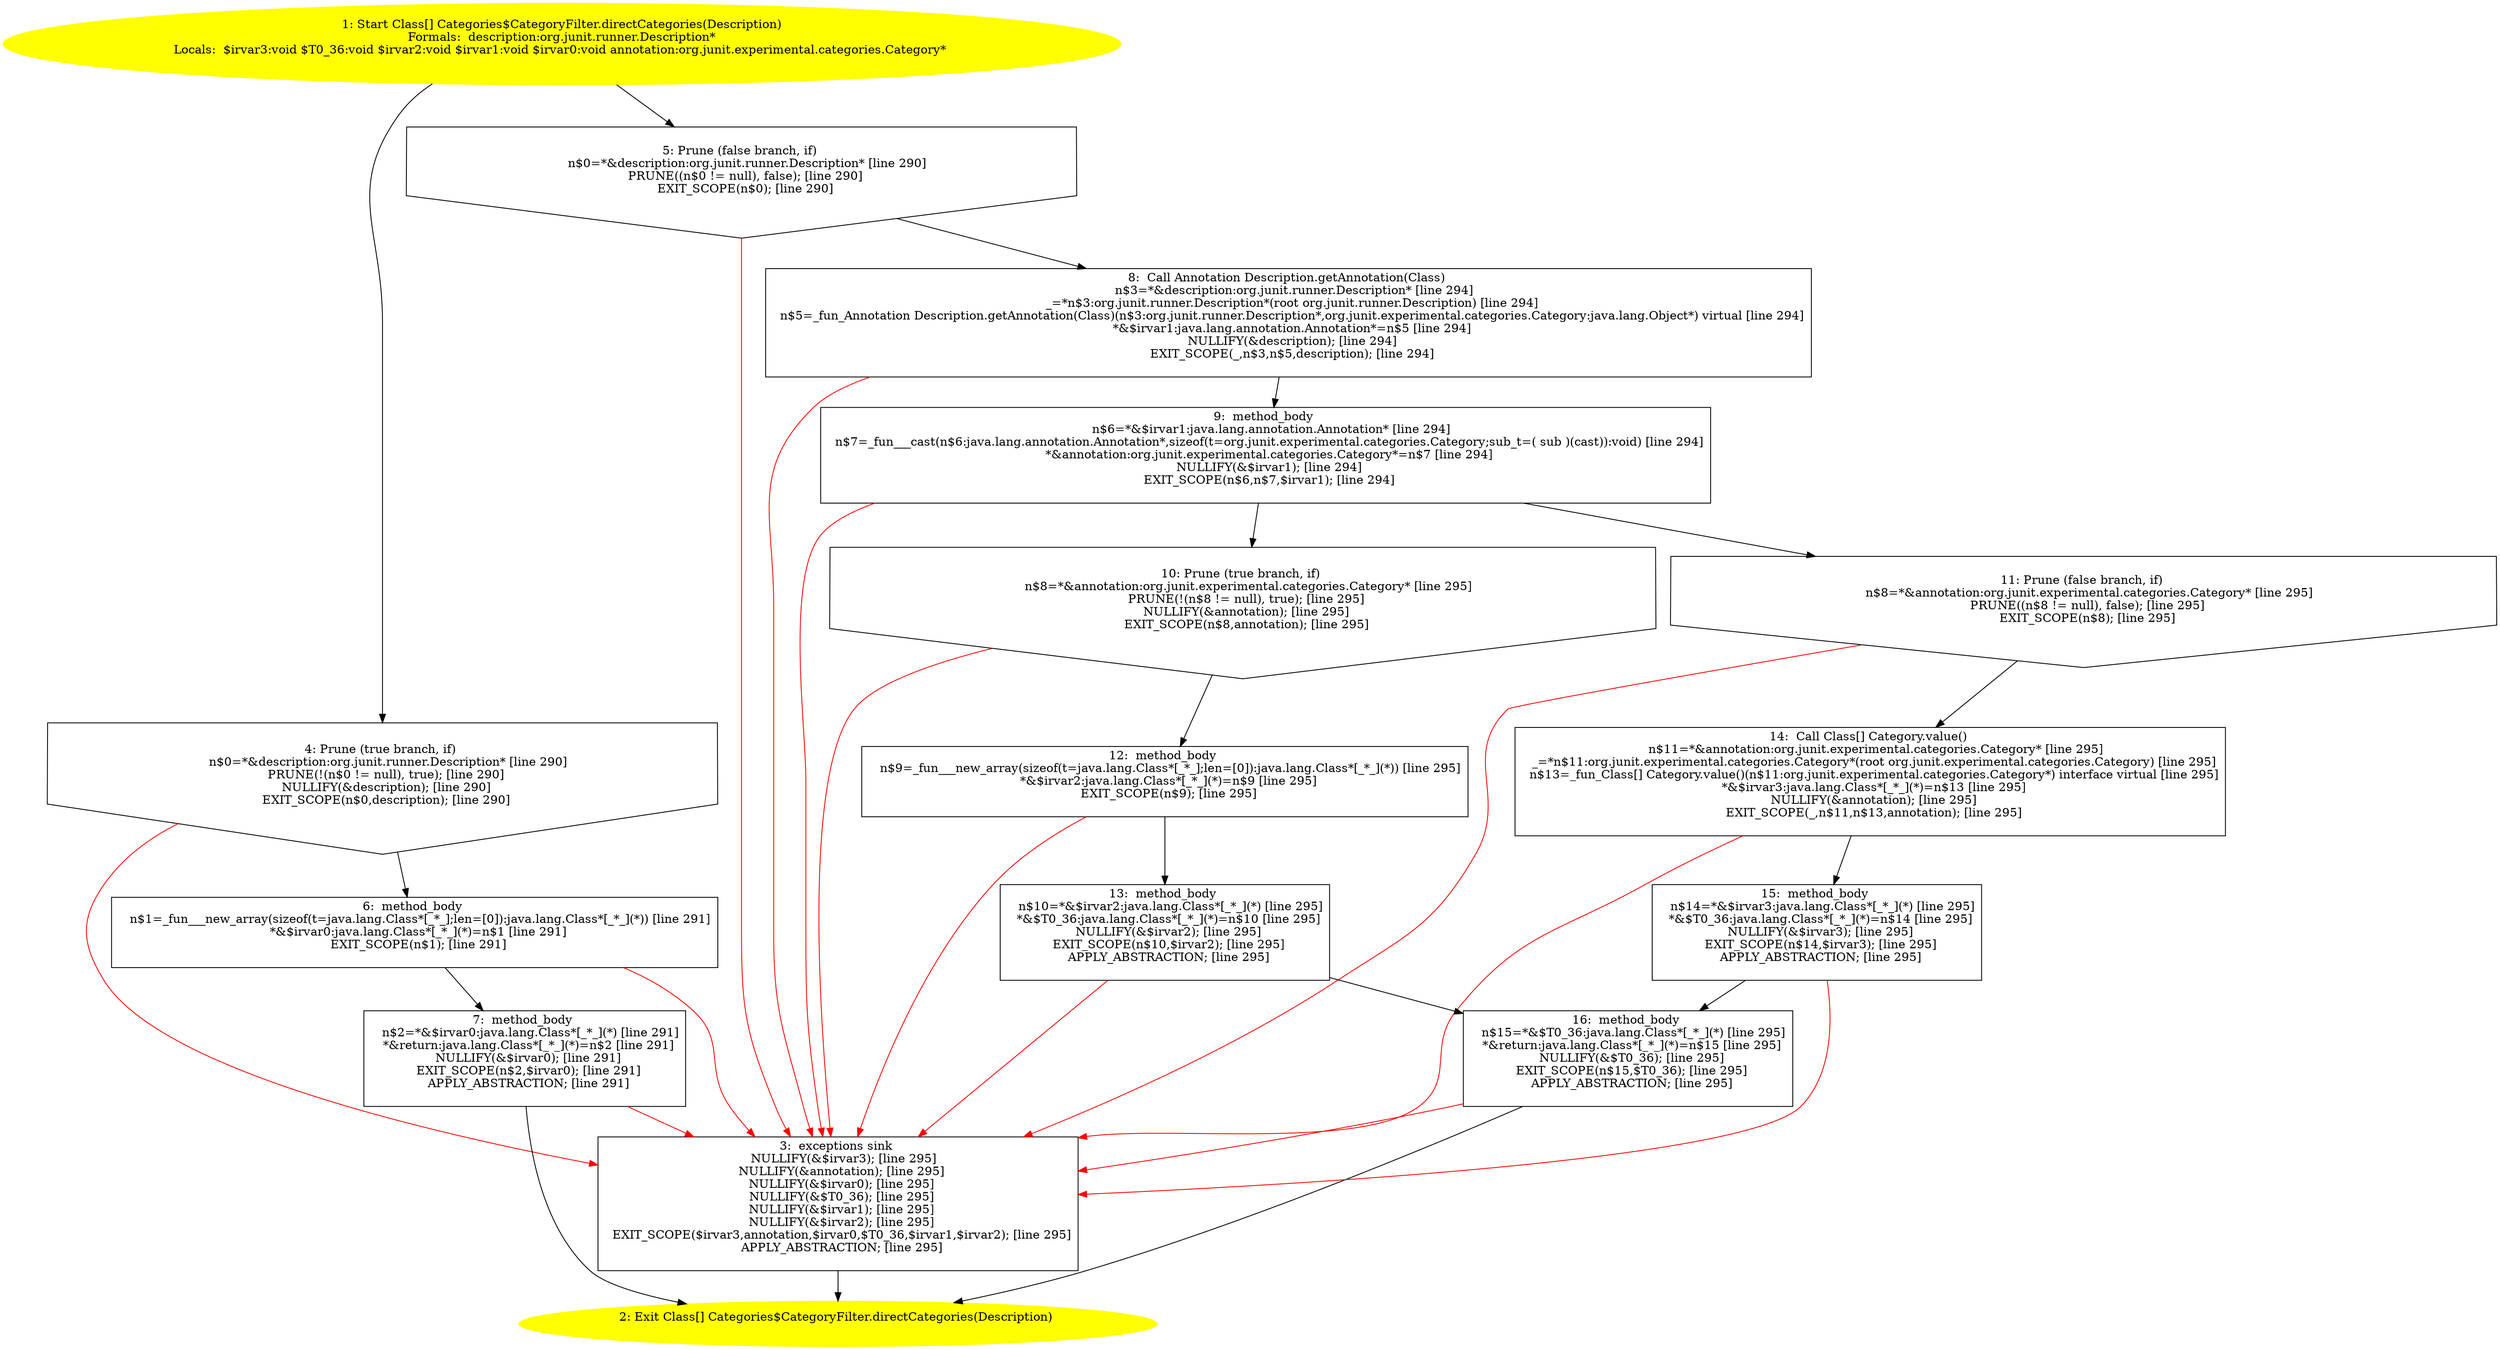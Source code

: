 /* @generated */
digraph cfg {
"org.junit.experimental.categories.Categories$CategoryFilter.directCategories(org.junit.runner.Descri.3971c4600c2214beccfb0a5338ba4d53_1" [label="1: Start Class[] Categories$CategoryFilter.directCategories(Description)\nFormals:  description:org.junit.runner.Description*\nLocals:  $irvar3:void $T0_36:void $irvar2:void $irvar1:void $irvar0:void annotation:org.junit.experimental.categories.Category* \n  " color=yellow style=filled]
	

	 "org.junit.experimental.categories.Categories$CategoryFilter.directCategories(org.junit.runner.Descri.3971c4600c2214beccfb0a5338ba4d53_1" -> "org.junit.experimental.categories.Categories$CategoryFilter.directCategories(org.junit.runner.Descri.3971c4600c2214beccfb0a5338ba4d53_4" ;
	 "org.junit.experimental.categories.Categories$CategoryFilter.directCategories(org.junit.runner.Descri.3971c4600c2214beccfb0a5338ba4d53_1" -> "org.junit.experimental.categories.Categories$CategoryFilter.directCategories(org.junit.runner.Descri.3971c4600c2214beccfb0a5338ba4d53_5" ;
"org.junit.experimental.categories.Categories$CategoryFilter.directCategories(org.junit.runner.Descri.3971c4600c2214beccfb0a5338ba4d53_2" [label="2: Exit Class[] Categories$CategoryFilter.directCategories(Description) \n  " color=yellow style=filled]
	

"org.junit.experimental.categories.Categories$CategoryFilter.directCategories(org.junit.runner.Descri.3971c4600c2214beccfb0a5338ba4d53_3" [label="3:  exceptions sink \n   NULLIFY(&$irvar3); [line 295]\n  NULLIFY(&annotation); [line 295]\n  NULLIFY(&$irvar0); [line 295]\n  NULLIFY(&$T0_36); [line 295]\n  NULLIFY(&$irvar1); [line 295]\n  NULLIFY(&$irvar2); [line 295]\n  EXIT_SCOPE($irvar3,annotation,$irvar0,$T0_36,$irvar1,$irvar2); [line 295]\n  APPLY_ABSTRACTION; [line 295]\n " shape="box"]
	

	 "org.junit.experimental.categories.Categories$CategoryFilter.directCategories(org.junit.runner.Descri.3971c4600c2214beccfb0a5338ba4d53_3" -> "org.junit.experimental.categories.Categories$CategoryFilter.directCategories(org.junit.runner.Descri.3971c4600c2214beccfb0a5338ba4d53_2" ;
"org.junit.experimental.categories.Categories$CategoryFilter.directCategories(org.junit.runner.Descri.3971c4600c2214beccfb0a5338ba4d53_4" [label="4: Prune (true branch, if) \n   n$0=*&description:org.junit.runner.Description* [line 290]\n  PRUNE(!(n$0 != null), true); [line 290]\n  NULLIFY(&description); [line 290]\n  EXIT_SCOPE(n$0,description); [line 290]\n " shape="invhouse"]
	

	 "org.junit.experimental.categories.Categories$CategoryFilter.directCategories(org.junit.runner.Descri.3971c4600c2214beccfb0a5338ba4d53_4" -> "org.junit.experimental.categories.Categories$CategoryFilter.directCategories(org.junit.runner.Descri.3971c4600c2214beccfb0a5338ba4d53_6" ;
	 "org.junit.experimental.categories.Categories$CategoryFilter.directCategories(org.junit.runner.Descri.3971c4600c2214beccfb0a5338ba4d53_4" -> "org.junit.experimental.categories.Categories$CategoryFilter.directCategories(org.junit.runner.Descri.3971c4600c2214beccfb0a5338ba4d53_3" [color="red" ];
"org.junit.experimental.categories.Categories$CategoryFilter.directCategories(org.junit.runner.Descri.3971c4600c2214beccfb0a5338ba4d53_5" [label="5: Prune (false branch, if) \n   n$0=*&description:org.junit.runner.Description* [line 290]\n  PRUNE((n$0 != null), false); [line 290]\n  EXIT_SCOPE(n$0); [line 290]\n " shape="invhouse"]
	

	 "org.junit.experimental.categories.Categories$CategoryFilter.directCategories(org.junit.runner.Descri.3971c4600c2214beccfb0a5338ba4d53_5" -> "org.junit.experimental.categories.Categories$CategoryFilter.directCategories(org.junit.runner.Descri.3971c4600c2214beccfb0a5338ba4d53_8" ;
	 "org.junit.experimental.categories.Categories$CategoryFilter.directCategories(org.junit.runner.Descri.3971c4600c2214beccfb0a5338ba4d53_5" -> "org.junit.experimental.categories.Categories$CategoryFilter.directCategories(org.junit.runner.Descri.3971c4600c2214beccfb0a5338ba4d53_3" [color="red" ];
"org.junit.experimental.categories.Categories$CategoryFilter.directCategories(org.junit.runner.Descri.3971c4600c2214beccfb0a5338ba4d53_6" [label="6:  method_body \n   n$1=_fun___new_array(sizeof(t=java.lang.Class*[_*_];len=[0]):java.lang.Class*[_*_](*)) [line 291]\n  *&$irvar0:java.lang.Class*[_*_](*)=n$1 [line 291]\n  EXIT_SCOPE(n$1); [line 291]\n " shape="box"]
	

	 "org.junit.experimental.categories.Categories$CategoryFilter.directCategories(org.junit.runner.Descri.3971c4600c2214beccfb0a5338ba4d53_6" -> "org.junit.experimental.categories.Categories$CategoryFilter.directCategories(org.junit.runner.Descri.3971c4600c2214beccfb0a5338ba4d53_7" ;
	 "org.junit.experimental.categories.Categories$CategoryFilter.directCategories(org.junit.runner.Descri.3971c4600c2214beccfb0a5338ba4d53_6" -> "org.junit.experimental.categories.Categories$CategoryFilter.directCategories(org.junit.runner.Descri.3971c4600c2214beccfb0a5338ba4d53_3" [color="red" ];
"org.junit.experimental.categories.Categories$CategoryFilter.directCategories(org.junit.runner.Descri.3971c4600c2214beccfb0a5338ba4d53_7" [label="7:  method_body \n   n$2=*&$irvar0:java.lang.Class*[_*_](*) [line 291]\n  *&return:java.lang.Class*[_*_](*)=n$2 [line 291]\n  NULLIFY(&$irvar0); [line 291]\n  EXIT_SCOPE(n$2,$irvar0); [line 291]\n  APPLY_ABSTRACTION; [line 291]\n " shape="box"]
	

	 "org.junit.experimental.categories.Categories$CategoryFilter.directCategories(org.junit.runner.Descri.3971c4600c2214beccfb0a5338ba4d53_7" -> "org.junit.experimental.categories.Categories$CategoryFilter.directCategories(org.junit.runner.Descri.3971c4600c2214beccfb0a5338ba4d53_2" ;
	 "org.junit.experimental.categories.Categories$CategoryFilter.directCategories(org.junit.runner.Descri.3971c4600c2214beccfb0a5338ba4d53_7" -> "org.junit.experimental.categories.Categories$CategoryFilter.directCategories(org.junit.runner.Descri.3971c4600c2214beccfb0a5338ba4d53_3" [color="red" ];
"org.junit.experimental.categories.Categories$CategoryFilter.directCategories(org.junit.runner.Descri.3971c4600c2214beccfb0a5338ba4d53_8" [label="8:  Call Annotation Description.getAnnotation(Class) \n   n$3=*&description:org.junit.runner.Description* [line 294]\n  _=*n$3:org.junit.runner.Description*(root org.junit.runner.Description) [line 294]\n  n$5=_fun_Annotation Description.getAnnotation(Class)(n$3:org.junit.runner.Description*,org.junit.experimental.categories.Category:java.lang.Object*) virtual [line 294]\n  *&$irvar1:java.lang.annotation.Annotation*=n$5 [line 294]\n  NULLIFY(&description); [line 294]\n  EXIT_SCOPE(_,n$3,n$5,description); [line 294]\n " shape="box"]
	

	 "org.junit.experimental.categories.Categories$CategoryFilter.directCategories(org.junit.runner.Descri.3971c4600c2214beccfb0a5338ba4d53_8" -> "org.junit.experimental.categories.Categories$CategoryFilter.directCategories(org.junit.runner.Descri.3971c4600c2214beccfb0a5338ba4d53_9" ;
	 "org.junit.experimental.categories.Categories$CategoryFilter.directCategories(org.junit.runner.Descri.3971c4600c2214beccfb0a5338ba4d53_8" -> "org.junit.experimental.categories.Categories$CategoryFilter.directCategories(org.junit.runner.Descri.3971c4600c2214beccfb0a5338ba4d53_3" [color="red" ];
"org.junit.experimental.categories.Categories$CategoryFilter.directCategories(org.junit.runner.Descri.3971c4600c2214beccfb0a5338ba4d53_9" [label="9:  method_body \n   n$6=*&$irvar1:java.lang.annotation.Annotation* [line 294]\n  n$7=_fun___cast(n$6:java.lang.annotation.Annotation*,sizeof(t=org.junit.experimental.categories.Category;sub_t=( sub )(cast)):void) [line 294]\n  *&annotation:org.junit.experimental.categories.Category*=n$7 [line 294]\n  NULLIFY(&$irvar1); [line 294]\n  EXIT_SCOPE(n$6,n$7,$irvar1); [line 294]\n " shape="box"]
	

	 "org.junit.experimental.categories.Categories$CategoryFilter.directCategories(org.junit.runner.Descri.3971c4600c2214beccfb0a5338ba4d53_9" -> "org.junit.experimental.categories.Categories$CategoryFilter.directCategories(org.junit.runner.Descri.3971c4600c2214beccfb0a5338ba4d53_10" ;
	 "org.junit.experimental.categories.Categories$CategoryFilter.directCategories(org.junit.runner.Descri.3971c4600c2214beccfb0a5338ba4d53_9" -> "org.junit.experimental.categories.Categories$CategoryFilter.directCategories(org.junit.runner.Descri.3971c4600c2214beccfb0a5338ba4d53_11" ;
	 "org.junit.experimental.categories.Categories$CategoryFilter.directCategories(org.junit.runner.Descri.3971c4600c2214beccfb0a5338ba4d53_9" -> "org.junit.experimental.categories.Categories$CategoryFilter.directCategories(org.junit.runner.Descri.3971c4600c2214beccfb0a5338ba4d53_3" [color="red" ];
"org.junit.experimental.categories.Categories$CategoryFilter.directCategories(org.junit.runner.Descri.3971c4600c2214beccfb0a5338ba4d53_10" [label="10: Prune (true branch, if) \n   n$8=*&annotation:org.junit.experimental.categories.Category* [line 295]\n  PRUNE(!(n$8 != null), true); [line 295]\n  NULLIFY(&annotation); [line 295]\n  EXIT_SCOPE(n$8,annotation); [line 295]\n " shape="invhouse"]
	

	 "org.junit.experimental.categories.Categories$CategoryFilter.directCategories(org.junit.runner.Descri.3971c4600c2214beccfb0a5338ba4d53_10" -> "org.junit.experimental.categories.Categories$CategoryFilter.directCategories(org.junit.runner.Descri.3971c4600c2214beccfb0a5338ba4d53_12" ;
	 "org.junit.experimental.categories.Categories$CategoryFilter.directCategories(org.junit.runner.Descri.3971c4600c2214beccfb0a5338ba4d53_10" -> "org.junit.experimental.categories.Categories$CategoryFilter.directCategories(org.junit.runner.Descri.3971c4600c2214beccfb0a5338ba4d53_3" [color="red" ];
"org.junit.experimental.categories.Categories$CategoryFilter.directCategories(org.junit.runner.Descri.3971c4600c2214beccfb0a5338ba4d53_11" [label="11: Prune (false branch, if) \n   n$8=*&annotation:org.junit.experimental.categories.Category* [line 295]\n  PRUNE((n$8 != null), false); [line 295]\n  EXIT_SCOPE(n$8); [line 295]\n " shape="invhouse"]
	

	 "org.junit.experimental.categories.Categories$CategoryFilter.directCategories(org.junit.runner.Descri.3971c4600c2214beccfb0a5338ba4d53_11" -> "org.junit.experimental.categories.Categories$CategoryFilter.directCategories(org.junit.runner.Descri.3971c4600c2214beccfb0a5338ba4d53_14" ;
	 "org.junit.experimental.categories.Categories$CategoryFilter.directCategories(org.junit.runner.Descri.3971c4600c2214beccfb0a5338ba4d53_11" -> "org.junit.experimental.categories.Categories$CategoryFilter.directCategories(org.junit.runner.Descri.3971c4600c2214beccfb0a5338ba4d53_3" [color="red" ];
"org.junit.experimental.categories.Categories$CategoryFilter.directCategories(org.junit.runner.Descri.3971c4600c2214beccfb0a5338ba4d53_12" [label="12:  method_body \n   n$9=_fun___new_array(sizeof(t=java.lang.Class*[_*_];len=[0]):java.lang.Class*[_*_](*)) [line 295]\n  *&$irvar2:java.lang.Class*[_*_](*)=n$9 [line 295]\n  EXIT_SCOPE(n$9); [line 295]\n " shape="box"]
	

	 "org.junit.experimental.categories.Categories$CategoryFilter.directCategories(org.junit.runner.Descri.3971c4600c2214beccfb0a5338ba4d53_12" -> "org.junit.experimental.categories.Categories$CategoryFilter.directCategories(org.junit.runner.Descri.3971c4600c2214beccfb0a5338ba4d53_13" ;
	 "org.junit.experimental.categories.Categories$CategoryFilter.directCategories(org.junit.runner.Descri.3971c4600c2214beccfb0a5338ba4d53_12" -> "org.junit.experimental.categories.Categories$CategoryFilter.directCategories(org.junit.runner.Descri.3971c4600c2214beccfb0a5338ba4d53_3" [color="red" ];
"org.junit.experimental.categories.Categories$CategoryFilter.directCategories(org.junit.runner.Descri.3971c4600c2214beccfb0a5338ba4d53_13" [label="13:  method_body \n   n$10=*&$irvar2:java.lang.Class*[_*_](*) [line 295]\n  *&$T0_36:java.lang.Class*[_*_](*)=n$10 [line 295]\n  NULLIFY(&$irvar2); [line 295]\n  EXIT_SCOPE(n$10,$irvar2); [line 295]\n  APPLY_ABSTRACTION; [line 295]\n " shape="box"]
	

	 "org.junit.experimental.categories.Categories$CategoryFilter.directCategories(org.junit.runner.Descri.3971c4600c2214beccfb0a5338ba4d53_13" -> "org.junit.experimental.categories.Categories$CategoryFilter.directCategories(org.junit.runner.Descri.3971c4600c2214beccfb0a5338ba4d53_16" ;
	 "org.junit.experimental.categories.Categories$CategoryFilter.directCategories(org.junit.runner.Descri.3971c4600c2214beccfb0a5338ba4d53_13" -> "org.junit.experimental.categories.Categories$CategoryFilter.directCategories(org.junit.runner.Descri.3971c4600c2214beccfb0a5338ba4d53_3" [color="red" ];
"org.junit.experimental.categories.Categories$CategoryFilter.directCategories(org.junit.runner.Descri.3971c4600c2214beccfb0a5338ba4d53_14" [label="14:  Call Class[] Category.value() \n   n$11=*&annotation:org.junit.experimental.categories.Category* [line 295]\n  _=*n$11:org.junit.experimental.categories.Category*(root org.junit.experimental.categories.Category) [line 295]\n  n$13=_fun_Class[] Category.value()(n$11:org.junit.experimental.categories.Category*) interface virtual [line 295]\n  *&$irvar3:java.lang.Class*[_*_](*)=n$13 [line 295]\n  NULLIFY(&annotation); [line 295]\n  EXIT_SCOPE(_,n$11,n$13,annotation); [line 295]\n " shape="box"]
	

	 "org.junit.experimental.categories.Categories$CategoryFilter.directCategories(org.junit.runner.Descri.3971c4600c2214beccfb0a5338ba4d53_14" -> "org.junit.experimental.categories.Categories$CategoryFilter.directCategories(org.junit.runner.Descri.3971c4600c2214beccfb0a5338ba4d53_15" ;
	 "org.junit.experimental.categories.Categories$CategoryFilter.directCategories(org.junit.runner.Descri.3971c4600c2214beccfb0a5338ba4d53_14" -> "org.junit.experimental.categories.Categories$CategoryFilter.directCategories(org.junit.runner.Descri.3971c4600c2214beccfb0a5338ba4d53_3" [color="red" ];
"org.junit.experimental.categories.Categories$CategoryFilter.directCategories(org.junit.runner.Descri.3971c4600c2214beccfb0a5338ba4d53_15" [label="15:  method_body \n   n$14=*&$irvar3:java.lang.Class*[_*_](*) [line 295]\n  *&$T0_36:java.lang.Class*[_*_](*)=n$14 [line 295]\n  NULLIFY(&$irvar3); [line 295]\n  EXIT_SCOPE(n$14,$irvar3); [line 295]\n  APPLY_ABSTRACTION; [line 295]\n " shape="box"]
	

	 "org.junit.experimental.categories.Categories$CategoryFilter.directCategories(org.junit.runner.Descri.3971c4600c2214beccfb0a5338ba4d53_15" -> "org.junit.experimental.categories.Categories$CategoryFilter.directCategories(org.junit.runner.Descri.3971c4600c2214beccfb0a5338ba4d53_16" ;
	 "org.junit.experimental.categories.Categories$CategoryFilter.directCategories(org.junit.runner.Descri.3971c4600c2214beccfb0a5338ba4d53_15" -> "org.junit.experimental.categories.Categories$CategoryFilter.directCategories(org.junit.runner.Descri.3971c4600c2214beccfb0a5338ba4d53_3" [color="red" ];
"org.junit.experimental.categories.Categories$CategoryFilter.directCategories(org.junit.runner.Descri.3971c4600c2214beccfb0a5338ba4d53_16" [label="16:  method_body \n   n$15=*&$T0_36:java.lang.Class*[_*_](*) [line 295]\n  *&return:java.lang.Class*[_*_](*)=n$15 [line 295]\n  NULLIFY(&$T0_36); [line 295]\n  EXIT_SCOPE(n$15,$T0_36); [line 295]\n  APPLY_ABSTRACTION; [line 295]\n " shape="box"]
	

	 "org.junit.experimental.categories.Categories$CategoryFilter.directCategories(org.junit.runner.Descri.3971c4600c2214beccfb0a5338ba4d53_16" -> "org.junit.experimental.categories.Categories$CategoryFilter.directCategories(org.junit.runner.Descri.3971c4600c2214beccfb0a5338ba4d53_2" ;
	 "org.junit.experimental.categories.Categories$CategoryFilter.directCategories(org.junit.runner.Descri.3971c4600c2214beccfb0a5338ba4d53_16" -> "org.junit.experimental.categories.Categories$CategoryFilter.directCategories(org.junit.runner.Descri.3971c4600c2214beccfb0a5338ba4d53_3" [color="red" ];
}
